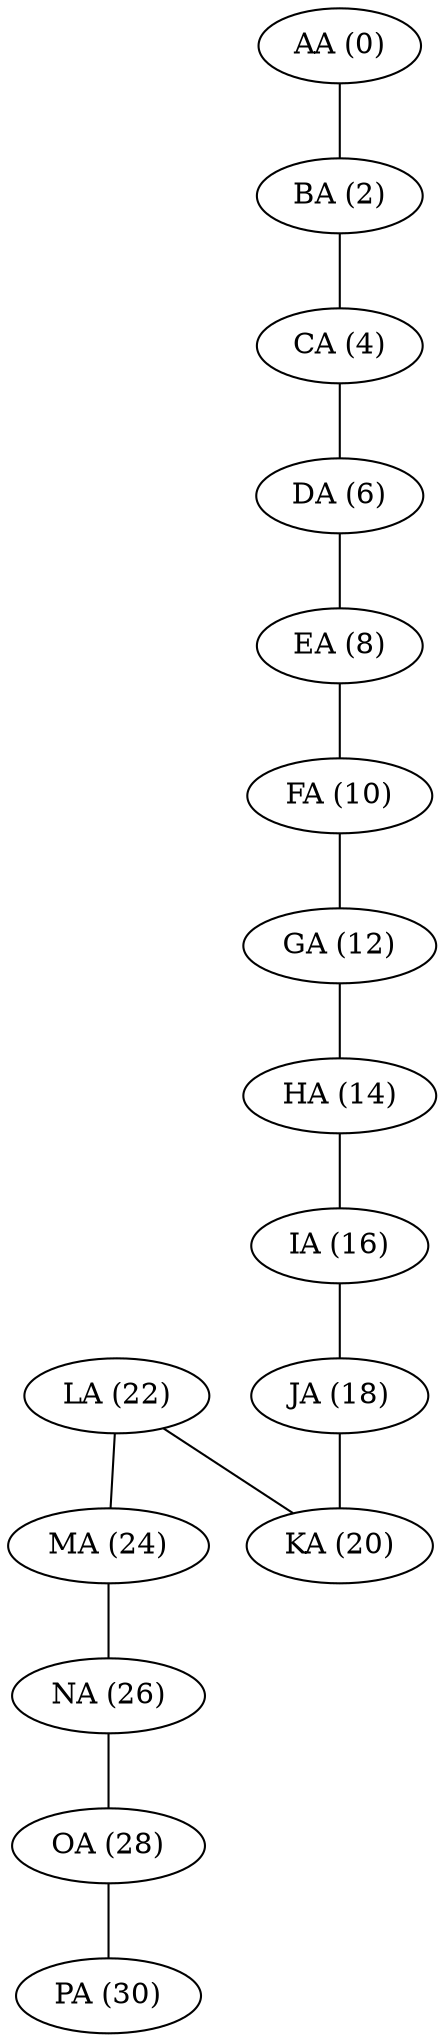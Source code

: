 graph {
LA [label = "LA (22)"]
MA [label = "MA (24)"]
NA [label = "NA (26)"]
OA [label = "OA (28)"]
PA [label = "PA (30)"]
AA [label = "AA (0)"]
BA [label = "BA (2)"]
CA [label = "CA (4)"]
DA [label = "DA (6)"]
EA [label = "EA (8)"]
FA [label = "FA (10)"]
GA [label = "GA (12)"]
HA [label = "HA (14)"]
IA [label = "IA (16)"]
JA [label = "JA (18)"]
KA [label = "KA (20)"]
LA -- {KA, MA}
MA -- {NA}
NA -- {OA}
OA -- {PA}
PA -- {}
AA -- {BA}
BA -- {CA}
CA -- {DA}
DA -- {EA}
EA -- {FA}
FA -- {GA}
GA -- {HA}
HA -- {IA}
IA -- {JA}
JA -- {KA}
KA -- {}
}
